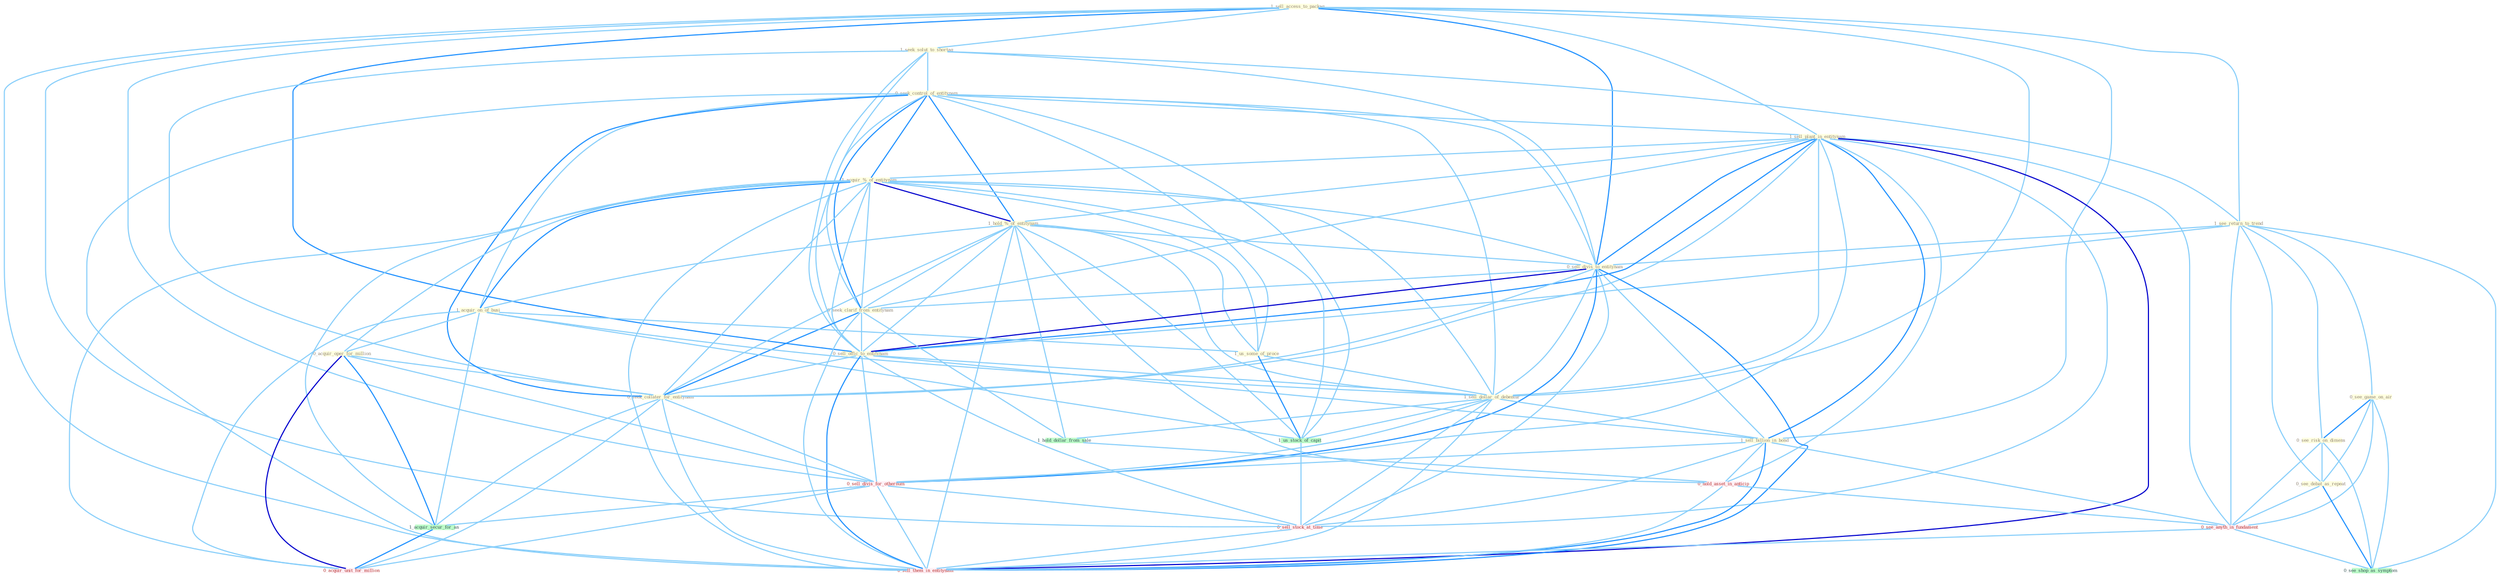 Graph G{ 
    node
    [shape=polygon,style=filled,width=.5,height=.06,color="#BDFCC9",fixedsize=true,fontsize=4,
    fontcolor="#2f4f4f"];
    {node
    [color="#ffffe0", fontcolor="#8b7d6b"] "1_sell_access_to_packag " "1_seek_solut_to_shortag " "1_see_return_to_trend " "0_seek_control_of_entitynam " "1_sell_plant_in_entitynam " "1_acquir_%_of_entitynam " "1_hold_%_of_entitynam " "0_see_game_on_air " "0_sell_divis_to_entitynam " "0_seek_clarif_from_entitynam " "1_acquir_on_of_busi " "0_sell_offic_to_entitynam " "0_see_risk_on_dimens " "0_acquir_oper_for_million " "0_see_debat_as_repeat " "0_seek_collater_for_entitynam " "1_us_some_of_proce " "1_sell_dollar_of_debentur " "1_sell_billion_in_bond "}
{node [color="#fff0f5", fontcolor="#b22222"] "0_sell_divis_for_othernum " "0_hold_asset_in_anticip " "0_sell_stock_at_time " "0_see_anyth_in_fundament " "0_acquir_unit_for_million " "0_sell_them_in_entitynam "}
edge [color="#B0E2FF"];

	"1_sell_access_to_packag " -- "1_seek_solut_to_shortag " [w="1", color="#87cefa" ];
	"1_sell_access_to_packag " -- "1_see_return_to_trend " [w="1", color="#87cefa" ];
	"1_sell_access_to_packag " -- "1_sell_plant_in_entitynam " [w="1", color="#87cefa" ];
	"1_sell_access_to_packag " -- "0_sell_divis_to_entitynam " [w="2", color="#1e90ff" , len=0.8];
	"1_sell_access_to_packag " -- "0_sell_offic_to_entitynam " [w="2", color="#1e90ff" , len=0.8];
	"1_sell_access_to_packag " -- "1_sell_dollar_of_debentur " [w="1", color="#87cefa" ];
	"1_sell_access_to_packag " -- "1_sell_billion_in_bond " [w="1", color="#87cefa" ];
	"1_sell_access_to_packag " -- "0_sell_divis_for_othernum " [w="1", color="#87cefa" ];
	"1_sell_access_to_packag " -- "0_sell_stock_at_time " [w="1", color="#87cefa" ];
	"1_sell_access_to_packag " -- "0_sell_them_in_entitynam " [w="1", color="#87cefa" ];
	"1_seek_solut_to_shortag " -- "1_see_return_to_trend " [w="1", color="#87cefa" ];
	"1_seek_solut_to_shortag " -- "0_seek_control_of_entitynam " [w="1", color="#87cefa" ];
	"1_seek_solut_to_shortag " -- "0_sell_divis_to_entitynam " [w="1", color="#87cefa" ];
	"1_seek_solut_to_shortag " -- "0_seek_clarif_from_entitynam " [w="1", color="#87cefa" ];
	"1_seek_solut_to_shortag " -- "0_sell_offic_to_entitynam " [w="1", color="#87cefa" ];
	"1_seek_solut_to_shortag " -- "0_seek_collater_for_entitynam " [w="1", color="#87cefa" ];
	"1_see_return_to_trend " -- "0_see_game_on_air " [w="1", color="#87cefa" ];
	"1_see_return_to_trend " -- "0_sell_divis_to_entitynam " [w="1", color="#87cefa" ];
	"1_see_return_to_trend " -- "0_sell_offic_to_entitynam " [w="1", color="#87cefa" ];
	"1_see_return_to_trend " -- "0_see_risk_on_dimens " [w="1", color="#87cefa" ];
	"1_see_return_to_trend " -- "0_see_debat_as_repeat " [w="1", color="#87cefa" ];
	"1_see_return_to_trend " -- "0_see_anyth_in_fundament " [w="1", color="#87cefa" ];
	"1_see_return_to_trend " -- "0_see_shop_as_symptom " [w="1", color="#87cefa" ];
	"0_seek_control_of_entitynam " -- "1_sell_plant_in_entitynam " [w="1", color="#87cefa" ];
	"0_seek_control_of_entitynam " -- "1_acquir_%_of_entitynam " [w="2", color="#1e90ff" , len=0.8];
	"0_seek_control_of_entitynam " -- "1_hold_%_of_entitynam " [w="2", color="#1e90ff" , len=0.8];
	"0_seek_control_of_entitynam " -- "0_sell_divis_to_entitynam " [w="1", color="#87cefa" ];
	"0_seek_control_of_entitynam " -- "0_seek_clarif_from_entitynam " [w="2", color="#1e90ff" , len=0.8];
	"0_seek_control_of_entitynam " -- "1_acquir_on_of_busi " [w="1", color="#87cefa" ];
	"0_seek_control_of_entitynam " -- "0_sell_offic_to_entitynam " [w="1", color="#87cefa" ];
	"0_seek_control_of_entitynam " -- "0_seek_collater_for_entitynam " [w="2", color="#1e90ff" , len=0.8];
	"0_seek_control_of_entitynam " -- "1_us_some_of_proce " [w="1", color="#87cefa" ];
	"0_seek_control_of_entitynam " -- "1_sell_dollar_of_debentur " [w="1", color="#87cefa" ];
	"0_seek_control_of_entitynam " -- "1_us_stock_of_capit " [w="1", color="#87cefa" ];
	"0_seek_control_of_entitynam " -- "0_sell_them_in_entitynam " [w="1", color="#87cefa" ];
	"1_sell_plant_in_entitynam " -- "1_acquir_%_of_entitynam " [w="1", color="#87cefa" ];
	"1_sell_plant_in_entitynam " -- "1_hold_%_of_entitynam " [w="1", color="#87cefa" ];
	"1_sell_plant_in_entitynam " -- "0_sell_divis_to_entitynam " [w="2", color="#1e90ff" , len=0.8];
	"1_sell_plant_in_entitynam " -- "0_seek_clarif_from_entitynam " [w="1", color="#87cefa" ];
	"1_sell_plant_in_entitynam " -- "0_sell_offic_to_entitynam " [w="2", color="#1e90ff" , len=0.8];
	"1_sell_plant_in_entitynam " -- "0_seek_collater_for_entitynam " [w="1", color="#87cefa" ];
	"1_sell_plant_in_entitynam " -- "1_sell_dollar_of_debentur " [w="1", color="#87cefa" ];
	"1_sell_plant_in_entitynam " -- "1_sell_billion_in_bond " [w="2", color="#1e90ff" , len=0.8];
	"1_sell_plant_in_entitynam " -- "0_sell_divis_for_othernum " [w="1", color="#87cefa" ];
	"1_sell_plant_in_entitynam " -- "0_hold_asset_in_anticip " [w="1", color="#87cefa" ];
	"1_sell_plant_in_entitynam " -- "0_sell_stock_at_time " [w="1", color="#87cefa" ];
	"1_sell_plant_in_entitynam " -- "0_see_anyth_in_fundament " [w="1", color="#87cefa" ];
	"1_sell_plant_in_entitynam " -- "0_sell_them_in_entitynam " [w="3", color="#0000cd" , len=0.6];
	"1_acquir_%_of_entitynam " -- "1_hold_%_of_entitynam " [w="3", color="#0000cd" , len=0.6];
	"1_acquir_%_of_entitynam " -- "0_sell_divis_to_entitynam " [w="1", color="#87cefa" ];
	"1_acquir_%_of_entitynam " -- "0_seek_clarif_from_entitynam " [w="1", color="#87cefa" ];
	"1_acquir_%_of_entitynam " -- "1_acquir_on_of_busi " [w="2", color="#1e90ff" , len=0.8];
	"1_acquir_%_of_entitynam " -- "0_sell_offic_to_entitynam " [w="1", color="#87cefa" ];
	"1_acquir_%_of_entitynam " -- "0_acquir_oper_for_million " [w="1", color="#87cefa" ];
	"1_acquir_%_of_entitynam " -- "0_seek_collater_for_entitynam " [w="1", color="#87cefa" ];
	"1_acquir_%_of_entitynam " -- "1_us_some_of_proce " [w="1", color="#87cefa" ];
	"1_acquir_%_of_entitynam " -- "1_sell_dollar_of_debentur " [w="1", color="#87cefa" ];
	"1_acquir_%_of_entitynam " -- "1_acquir_secur_for_an " [w="1", color="#87cefa" ];
	"1_acquir_%_of_entitynam " -- "1_us_stock_of_capit " [w="1", color="#87cefa" ];
	"1_acquir_%_of_entitynam " -- "0_acquir_unit_for_million " [w="1", color="#87cefa" ];
	"1_acquir_%_of_entitynam " -- "0_sell_them_in_entitynam " [w="1", color="#87cefa" ];
	"1_hold_%_of_entitynam " -- "0_sell_divis_to_entitynam " [w="1", color="#87cefa" ];
	"1_hold_%_of_entitynam " -- "0_seek_clarif_from_entitynam " [w="1", color="#87cefa" ];
	"1_hold_%_of_entitynam " -- "1_acquir_on_of_busi " [w="1", color="#87cefa" ];
	"1_hold_%_of_entitynam " -- "0_sell_offic_to_entitynam " [w="1", color="#87cefa" ];
	"1_hold_%_of_entitynam " -- "0_seek_collater_for_entitynam " [w="1", color="#87cefa" ];
	"1_hold_%_of_entitynam " -- "1_us_some_of_proce " [w="1", color="#87cefa" ];
	"1_hold_%_of_entitynam " -- "1_sell_dollar_of_debentur " [w="1", color="#87cefa" ];
	"1_hold_%_of_entitynam " -- "1_us_stock_of_capit " [w="1", color="#87cefa" ];
	"1_hold_%_of_entitynam " -- "1_hold_dollar_from_sale " [w="1", color="#87cefa" ];
	"1_hold_%_of_entitynam " -- "0_hold_asset_in_anticip " [w="1", color="#87cefa" ];
	"1_hold_%_of_entitynam " -- "0_sell_them_in_entitynam " [w="1", color="#87cefa" ];
	"0_see_game_on_air " -- "0_see_risk_on_dimens " [w="2", color="#1e90ff" , len=0.8];
	"0_see_game_on_air " -- "0_see_debat_as_repeat " [w="1", color="#87cefa" ];
	"0_see_game_on_air " -- "0_see_anyth_in_fundament " [w="1", color="#87cefa" ];
	"0_see_game_on_air " -- "0_see_shop_as_symptom " [w="1", color="#87cefa" ];
	"0_sell_divis_to_entitynam " -- "0_seek_clarif_from_entitynam " [w="1", color="#87cefa" ];
	"0_sell_divis_to_entitynam " -- "0_sell_offic_to_entitynam " [w="3", color="#0000cd" , len=0.6];
	"0_sell_divis_to_entitynam " -- "0_seek_collater_for_entitynam " [w="1", color="#87cefa" ];
	"0_sell_divis_to_entitynam " -- "1_sell_dollar_of_debentur " [w="1", color="#87cefa" ];
	"0_sell_divis_to_entitynam " -- "1_sell_billion_in_bond " [w="1", color="#87cefa" ];
	"0_sell_divis_to_entitynam " -- "0_sell_divis_for_othernum " [w="2", color="#1e90ff" , len=0.8];
	"0_sell_divis_to_entitynam " -- "0_sell_stock_at_time " [w="1", color="#87cefa" ];
	"0_sell_divis_to_entitynam " -- "0_sell_them_in_entitynam " [w="2", color="#1e90ff" , len=0.8];
	"0_seek_clarif_from_entitynam " -- "0_sell_offic_to_entitynam " [w="1", color="#87cefa" ];
	"0_seek_clarif_from_entitynam " -- "0_seek_collater_for_entitynam " [w="2", color="#1e90ff" , len=0.8];
	"0_seek_clarif_from_entitynam " -- "1_hold_dollar_from_sale " [w="1", color="#87cefa" ];
	"0_seek_clarif_from_entitynam " -- "0_sell_them_in_entitynam " [w="1", color="#87cefa" ];
	"1_acquir_on_of_busi " -- "0_acquir_oper_for_million " [w="1", color="#87cefa" ];
	"1_acquir_on_of_busi " -- "1_us_some_of_proce " [w="1", color="#87cefa" ];
	"1_acquir_on_of_busi " -- "1_sell_dollar_of_debentur " [w="1", color="#87cefa" ];
	"1_acquir_on_of_busi " -- "1_acquir_secur_for_an " [w="1", color="#87cefa" ];
	"1_acquir_on_of_busi " -- "1_us_stock_of_capit " [w="1", color="#87cefa" ];
	"1_acquir_on_of_busi " -- "0_acquir_unit_for_million " [w="1", color="#87cefa" ];
	"0_sell_offic_to_entitynam " -- "0_seek_collater_for_entitynam " [w="1", color="#87cefa" ];
	"0_sell_offic_to_entitynam " -- "1_sell_dollar_of_debentur " [w="1", color="#87cefa" ];
	"0_sell_offic_to_entitynam " -- "1_sell_billion_in_bond " [w="1", color="#87cefa" ];
	"0_sell_offic_to_entitynam " -- "0_sell_divis_for_othernum " [w="1", color="#87cefa" ];
	"0_sell_offic_to_entitynam " -- "0_sell_stock_at_time " [w="1", color="#87cefa" ];
	"0_sell_offic_to_entitynam " -- "0_sell_them_in_entitynam " [w="2", color="#1e90ff" , len=0.8];
	"0_see_risk_on_dimens " -- "0_see_debat_as_repeat " [w="1", color="#87cefa" ];
	"0_see_risk_on_dimens " -- "0_see_anyth_in_fundament " [w="1", color="#87cefa" ];
	"0_see_risk_on_dimens " -- "0_see_shop_as_symptom " [w="1", color="#87cefa" ];
	"0_acquir_oper_for_million " -- "0_seek_collater_for_entitynam " [w="1", color="#87cefa" ];
	"0_acquir_oper_for_million " -- "0_sell_divis_for_othernum " [w="1", color="#87cefa" ];
	"0_acquir_oper_for_million " -- "1_acquir_secur_for_an " [w="2", color="#1e90ff" , len=0.8];
	"0_acquir_oper_for_million " -- "0_acquir_unit_for_million " [w="3", color="#0000cd" , len=0.6];
	"0_see_debat_as_repeat " -- "0_see_anyth_in_fundament " [w="1", color="#87cefa" ];
	"0_see_debat_as_repeat " -- "0_see_shop_as_symptom " [w="2", color="#1e90ff" , len=0.8];
	"0_seek_collater_for_entitynam " -- "0_sell_divis_for_othernum " [w="1", color="#87cefa" ];
	"0_seek_collater_for_entitynam " -- "1_acquir_secur_for_an " [w="1", color="#87cefa" ];
	"0_seek_collater_for_entitynam " -- "0_acquir_unit_for_million " [w="1", color="#87cefa" ];
	"0_seek_collater_for_entitynam " -- "0_sell_them_in_entitynam " [w="1", color="#87cefa" ];
	"1_us_some_of_proce " -- "1_sell_dollar_of_debentur " [w="1", color="#87cefa" ];
	"1_us_some_of_proce " -- "1_us_stock_of_capit " [w="2", color="#1e90ff" , len=0.8];
	"1_sell_dollar_of_debentur " -- "1_sell_billion_in_bond " [w="1", color="#87cefa" ];
	"1_sell_dollar_of_debentur " -- "0_sell_divis_for_othernum " [w="1", color="#87cefa" ];
	"1_sell_dollar_of_debentur " -- "1_us_stock_of_capit " [w="1", color="#87cefa" ];
	"1_sell_dollar_of_debentur " -- "1_hold_dollar_from_sale " [w="1", color="#87cefa" ];
	"1_sell_dollar_of_debentur " -- "0_sell_stock_at_time " [w="1", color="#87cefa" ];
	"1_sell_dollar_of_debentur " -- "0_sell_them_in_entitynam " [w="1", color="#87cefa" ];
	"1_sell_billion_in_bond " -- "0_sell_divis_for_othernum " [w="1", color="#87cefa" ];
	"1_sell_billion_in_bond " -- "0_hold_asset_in_anticip " [w="1", color="#87cefa" ];
	"1_sell_billion_in_bond " -- "0_sell_stock_at_time " [w="1", color="#87cefa" ];
	"1_sell_billion_in_bond " -- "0_see_anyth_in_fundament " [w="1", color="#87cefa" ];
	"1_sell_billion_in_bond " -- "0_sell_them_in_entitynam " [w="2", color="#1e90ff" , len=0.8];
	"0_sell_divis_for_othernum " -- "1_acquir_secur_for_an " [w="1", color="#87cefa" ];
	"0_sell_divis_for_othernum " -- "0_sell_stock_at_time " [w="1", color="#87cefa" ];
	"0_sell_divis_for_othernum " -- "0_acquir_unit_for_million " [w="1", color="#87cefa" ];
	"0_sell_divis_for_othernum " -- "0_sell_them_in_entitynam " [w="1", color="#87cefa" ];
	"1_acquir_secur_for_an " -- "0_acquir_unit_for_million " [w="2", color="#1e90ff" , len=0.8];
	"1_us_stock_of_capit " -- "0_sell_stock_at_time " [w="1", color="#87cefa" ];
	"1_hold_dollar_from_sale " -- "0_hold_asset_in_anticip " [w="1", color="#87cefa" ];
	"0_hold_asset_in_anticip " -- "0_see_anyth_in_fundament " [w="1", color="#87cefa" ];
	"0_hold_asset_in_anticip " -- "0_sell_them_in_entitynam " [w="1", color="#87cefa" ];
	"0_sell_stock_at_time " -- "0_sell_them_in_entitynam " [w="1", color="#87cefa" ];
	"0_see_anyth_in_fundament " -- "0_see_shop_as_symptom " [w="1", color="#87cefa" ];
	"0_see_anyth_in_fundament " -- "0_sell_them_in_entitynam " [w="1", color="#87cefa" ];
}